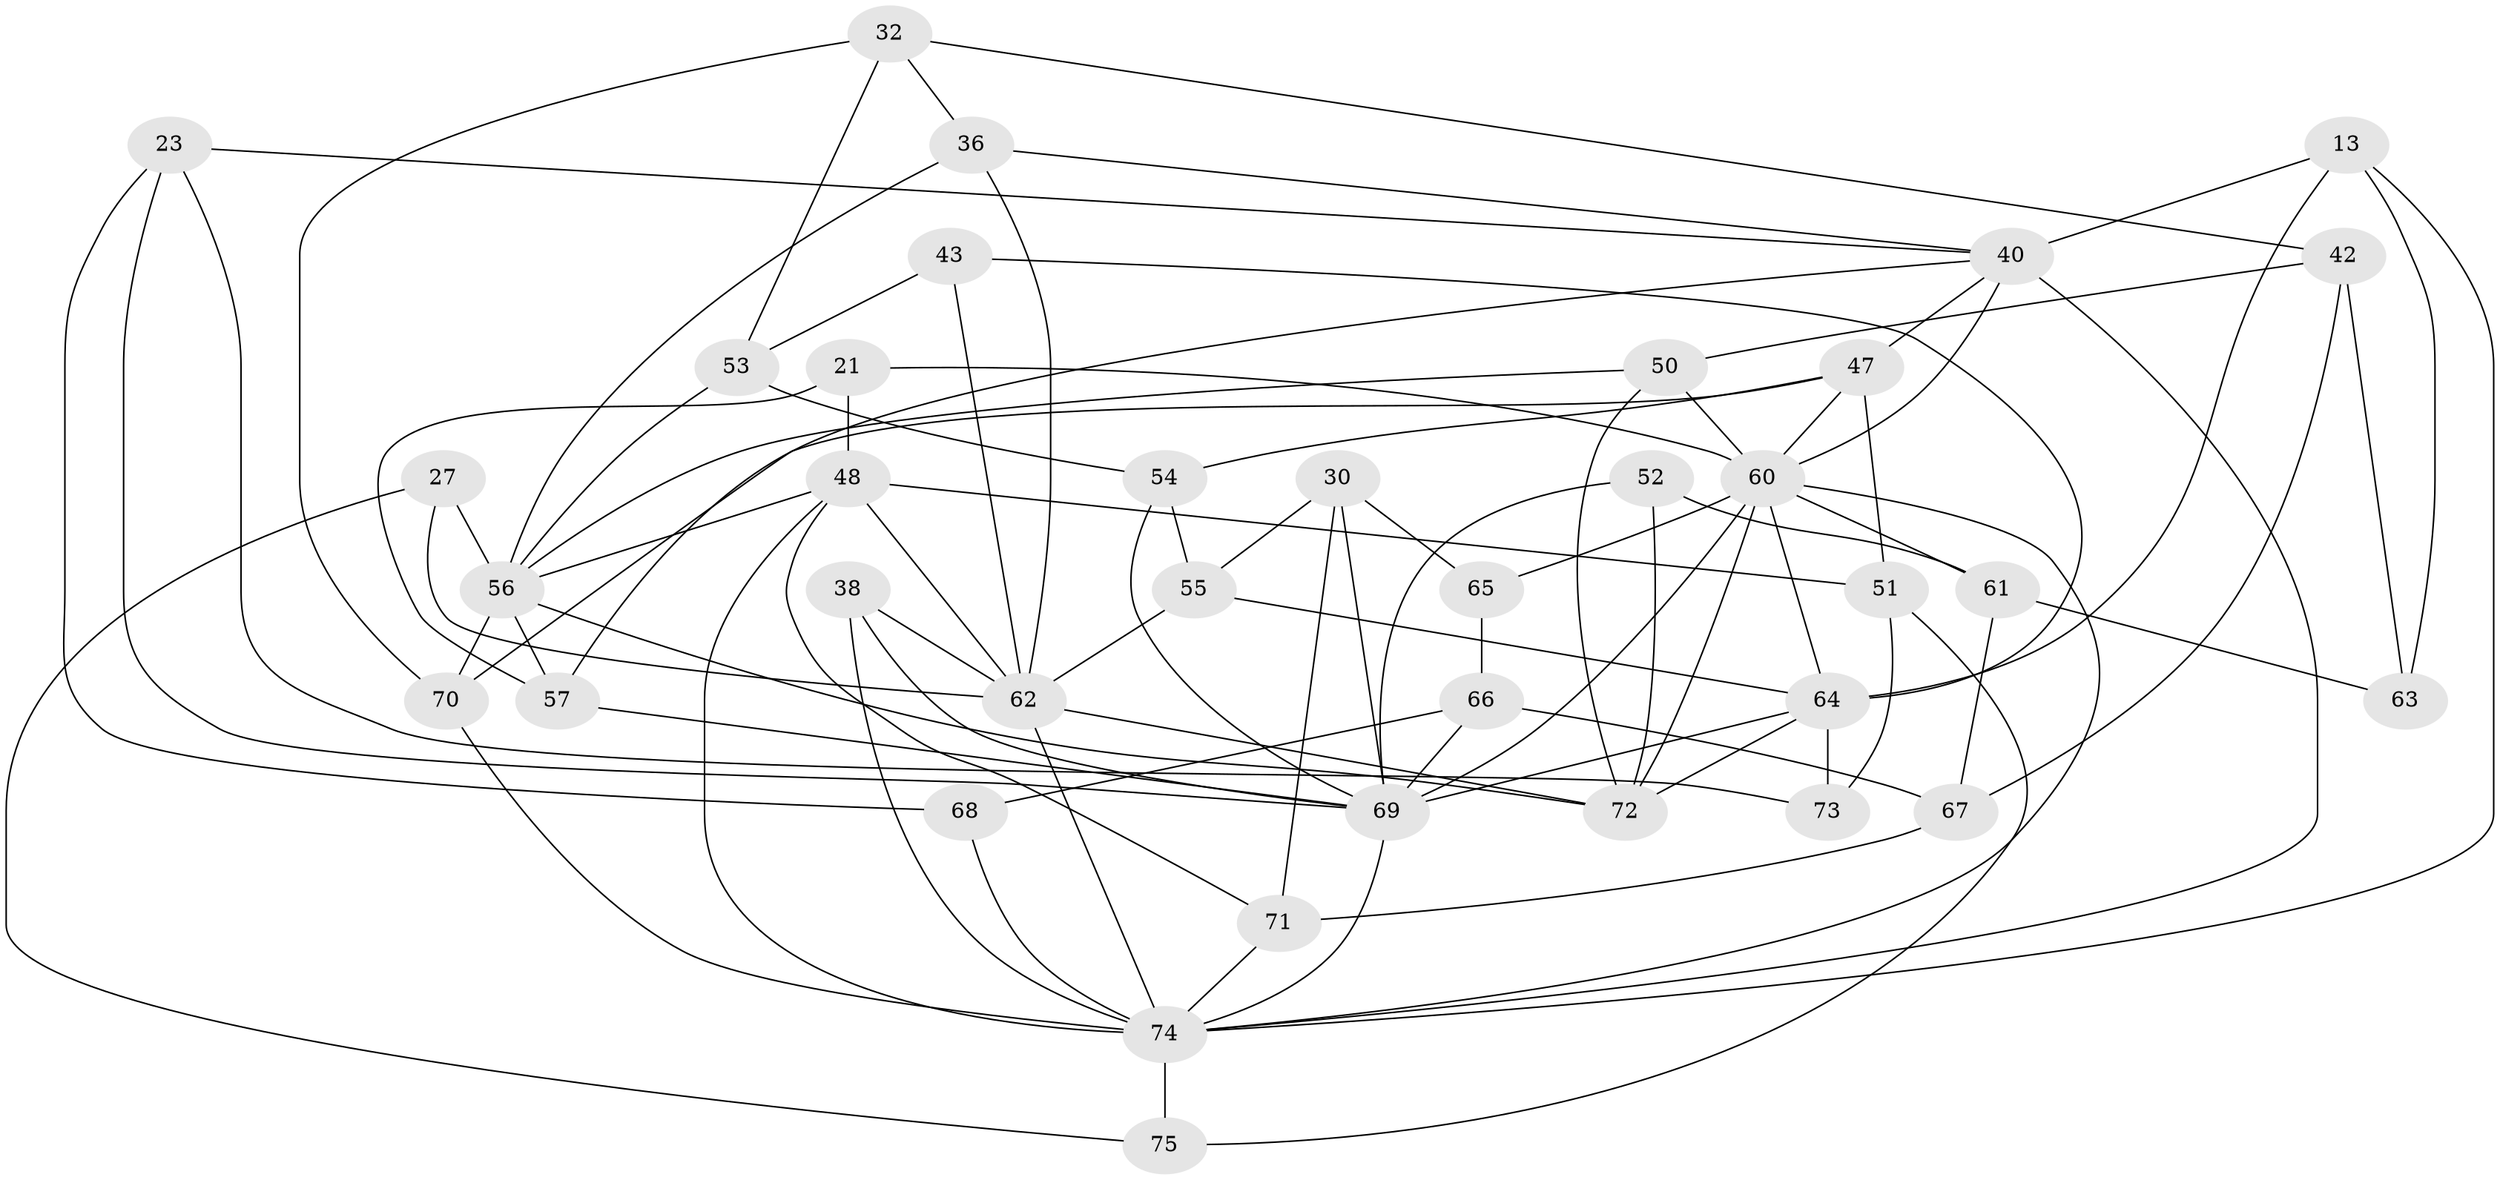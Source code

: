 // original degree distribution, {4: 1.0}
// Generated by graph-tools (version 1.1) at 2025/59/03/09/25 04:59:06]
// undirected, 37 vertices, 88 edges
graph export_dot {
graph [start="1"]
  node [color=gray90,style=filled];
  13 [super="+9"];
  21;
  23;
  27;
  30 [super="+17"];
  32;
  36;
  38;
  40 [super="+5+10"];
  42;
  43;
  47 [super="+34"];
  48 [super="+31"];
  50 [super="+46"];
  51;
  52;
  53;
  54;
  55;
  56 [super="+7+19+24"];
  57 [super="+2"];
  60 [super="+33+39+37"];
  61;
  62 [super="+28+59"];
  63;
  64 [super="+8+35"];
  65 [super="+58"];
  66 [super="+45"];
  67;
  68;
  69 [super="+26+49"];
  70;
  71;
  72 [super="+3+41"];
  73;
  74 [super="+29+44"];
  75;
  13 -- 63 [weight=2];
  13 -- 40 [weight=2];
  13 -- 64;
  13 -- 74;
  21 -- 57 [weight=2];
  21 -- 48;
  21 -- 60;
  23 -- 73;
  23 -- 68;
  23 -- 40;
  23 -- 69;
  27 -- 62;
  27 -- 75;
  27 -- 56 [weight=2];
  30 -- 65 [weight=2];
  30 -- 55;
  30 -- 69 [weight=2];
  30 -- 71;
  32 -- 42;
  32 -- 36;
  32 -- 70;
  32 -- 53;
  36 -- 40;
  36 -- 62;
  36 -- 56;
  38 -- 74 [weight=2];
  38 -- 69;
  38 -- 62;
  40 -- 74 [weight=2];
  40 -- 57;
  40 -- 47 [weight=2];
  40 -- 60;
  42 -- 63;
  42 -- 50;
  42 -- 67;
  43 -- 53;
  43 -- 64 [weight=2];
  43 -- 62;
  47 -- 70;
  47 -- 51;
  47 -- 54;
  47 -- 60;
  48 -- 56;
  48 -- 71;
  48 -- 74;
  48 -- 51;
  48 -- 62;
  50 -- 60 [weight=2];
  50 -- 56;
  50 -- 72 [weight=2];
  51 -- 75;
  51 -- 73;
  52 -- 61;
  52 -- 72 [weight=2];
  52 -- 69;
  53 -- 54;
  53 -- 56;
  54 -- 55;
  54 -- 69;
  55 -- 64;
  55 -- 62;
  56 -- 57 [weight=2];
  56 -- 72;
  56 -- 70;
  57 -- 69;
  60 -- 65 [weight=2];
  60 -- 69 [weight=3];
  60 -- 72;
  60 -- 61;
  60 -- 64;
  60 -- 74;
  61 -- 63;
  61 -- 67;
  62 -- 72 [weight=3];
  62 -- 74;
  64 -- 73 [weight=2];
  64 -- 72;
  64 -- 69 [weight=2];
  65 -- 66 [weight=2];
  66 -- 68 [weight=2];
  66 -- 67;
  66 -- 69;
  67 -- 71;
  68 -- 74;
  69 -- 74;
  70 -- 74;
  71 -- 74;
  74 -- 75 [weight=2];
}

